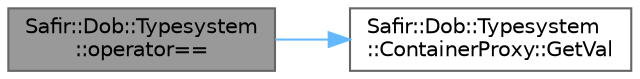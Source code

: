 digraph "Safir::Dob::Typesystem::operator=="
{
 // LATEX_PDF_SIZE
  bgcolor="transparent";
  edge [fontname=Helvetica,fontsize=10,labelfontname=Helvetica,labelfontsize=10];
  node [fontname=Helvetica,fontsize=10,shape=box,height=0.2,width=0.4];
  rankdir="LR";
  Node1 [label="Safir::Dob::Typesystem\l::operator==",height=0.2,width=0.4,color="gray40", fillcolor="grey60", style="filled", fontcolor="black",tooltip=" "];
  Node1 -> Node2 [color="steelblue1",style="solid"];
  Node2 [label="Safir::Dob::Typesystem\l::ContainerProxy::GetVal",height=0.2,width=0.4,color="grey40", fillcolor="white", style="filled",URL="$a01403.html#a5216298f56091e9d5c1dce4afed3f329",tooltip=" "];
}
